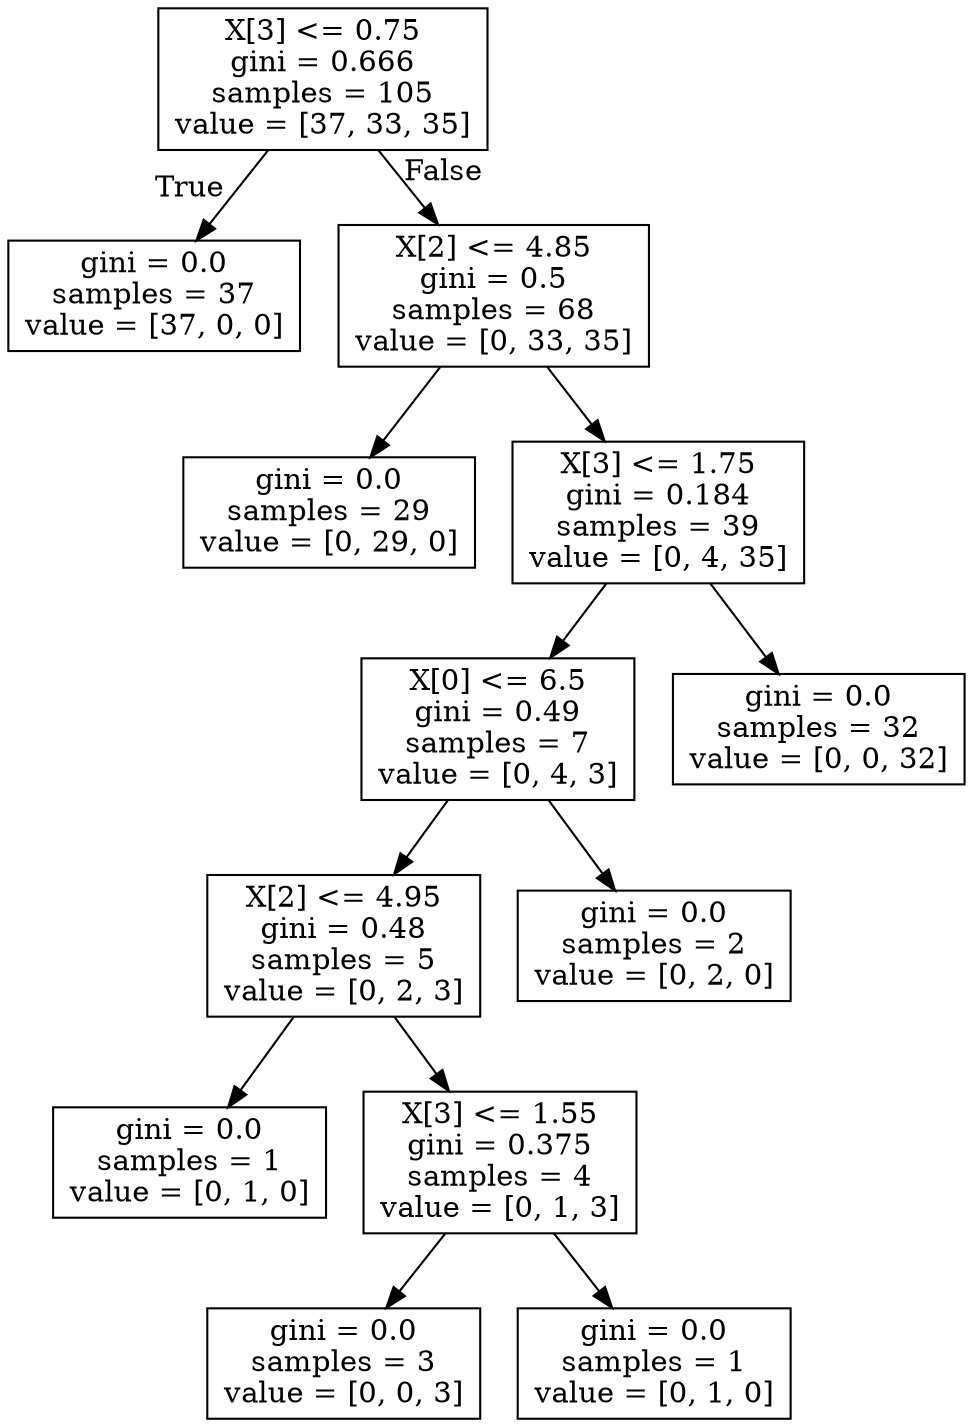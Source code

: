 digraph Tree {
node [shape=box] ;
0 [label="X[3] <= 0.75\ngini = 0.666\nsamples = 105\nvalue = [37, 33, 35]"] ;
1 [label="gini = 0.0\nsamples = 37\nvalue = [37, 0, 0]"] ;
0 -> 1 [labeldistance=2.5, labelangle=45, headlabel="True"] ;
2 [label="X[2] <= 4.85\ngini = 0.5\nsamples = 68\nvalue = [0, 33, 35]"] ;
0 -> 2 [labeldistance=2.5, labelangle=-45, headlabel="False"] ;
3 [label="gini = 0.0\nsamples = 29\nvalue = [0, 29, 0]"] ;
2 -> 3 ;
4 [label="X[3] <= 1.75\ngini = 0.184\nsamples = 39\nvalue = [0, 4, 35]"] ;
2 -> 4 ;
5 [label="X[0] <= 6.5\ngini = 0.49\nsamples = 7\nvalue = [0, 4, 3]"] ;
4 -> 5 ;
6 [label="X[2] <= 4.95\ngini = 0.48\nsamples = 5\nvalue = [0, 2, 3]"] ;
5 -> 6 ;
7 [label="gini = 0.0\nsamples = 1\nvalue = [0, 1, 0]"] ;
6 -> 7 ;
8 [label="X[3] <= 1.55\ngini = 0.375\nsamples = 4\nvalue = [0, 1, 3]"] ;
6 -> 8 ;
9 [label="gini = 0.0\nsamples = 3\nvalue = [0, 0, 3]"] ;
8 -> 9 ;
10 [label="gini = 0.0\nsamples = 1\nvalue = [0, 1, 0]"] ;
8 -> 10 ;
11 [label="gini = 0.0\nsamples = 2\nvalue = [0, 2, 0]"] ;
5 -> 11 ;
12 [label="gini = 0.0\nsamples = 32\nvalue = [0, 0, 32]"] ;
4 -> 12 ;
}